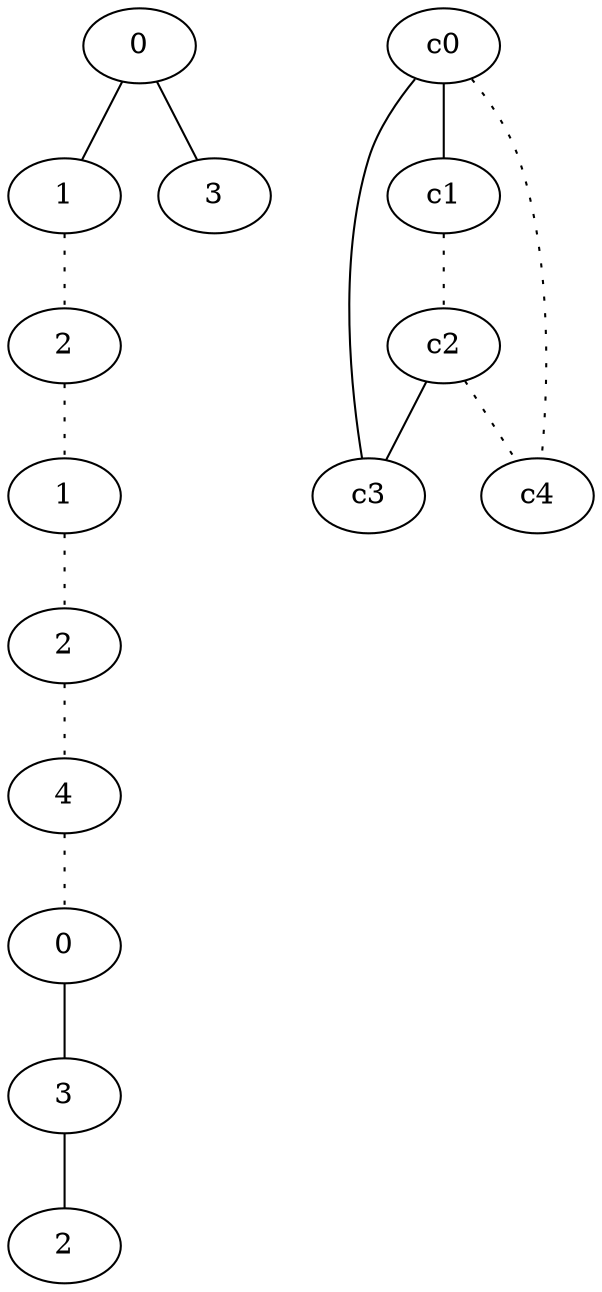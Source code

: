 graph {
a0[label=0];
a1[label=1];
a2[label=2];
a3[label=1];
a4[label=2];
a5[label=4];
a6[label=0];
a7[label=3];
a8[label=2];
a9[label=3];
a0 -- a1;
a0 -- a9;
a1 -- a2 [style=dotted];
a2 -- a3 [style=dotted];
a3 -- a4 [style=dotted];
a4 -- a5 [style=dotted];
a5 -- a6 [style=dotted];
a6 -- a7;
a7 -- a8;
c0 -- c1;
c0 -- c3;
c0 -- c4 [style=dotted];
c1 -- c2 [style=dotted];
c2 -- c3;
c2 -- c4 [style=dotted];
}
